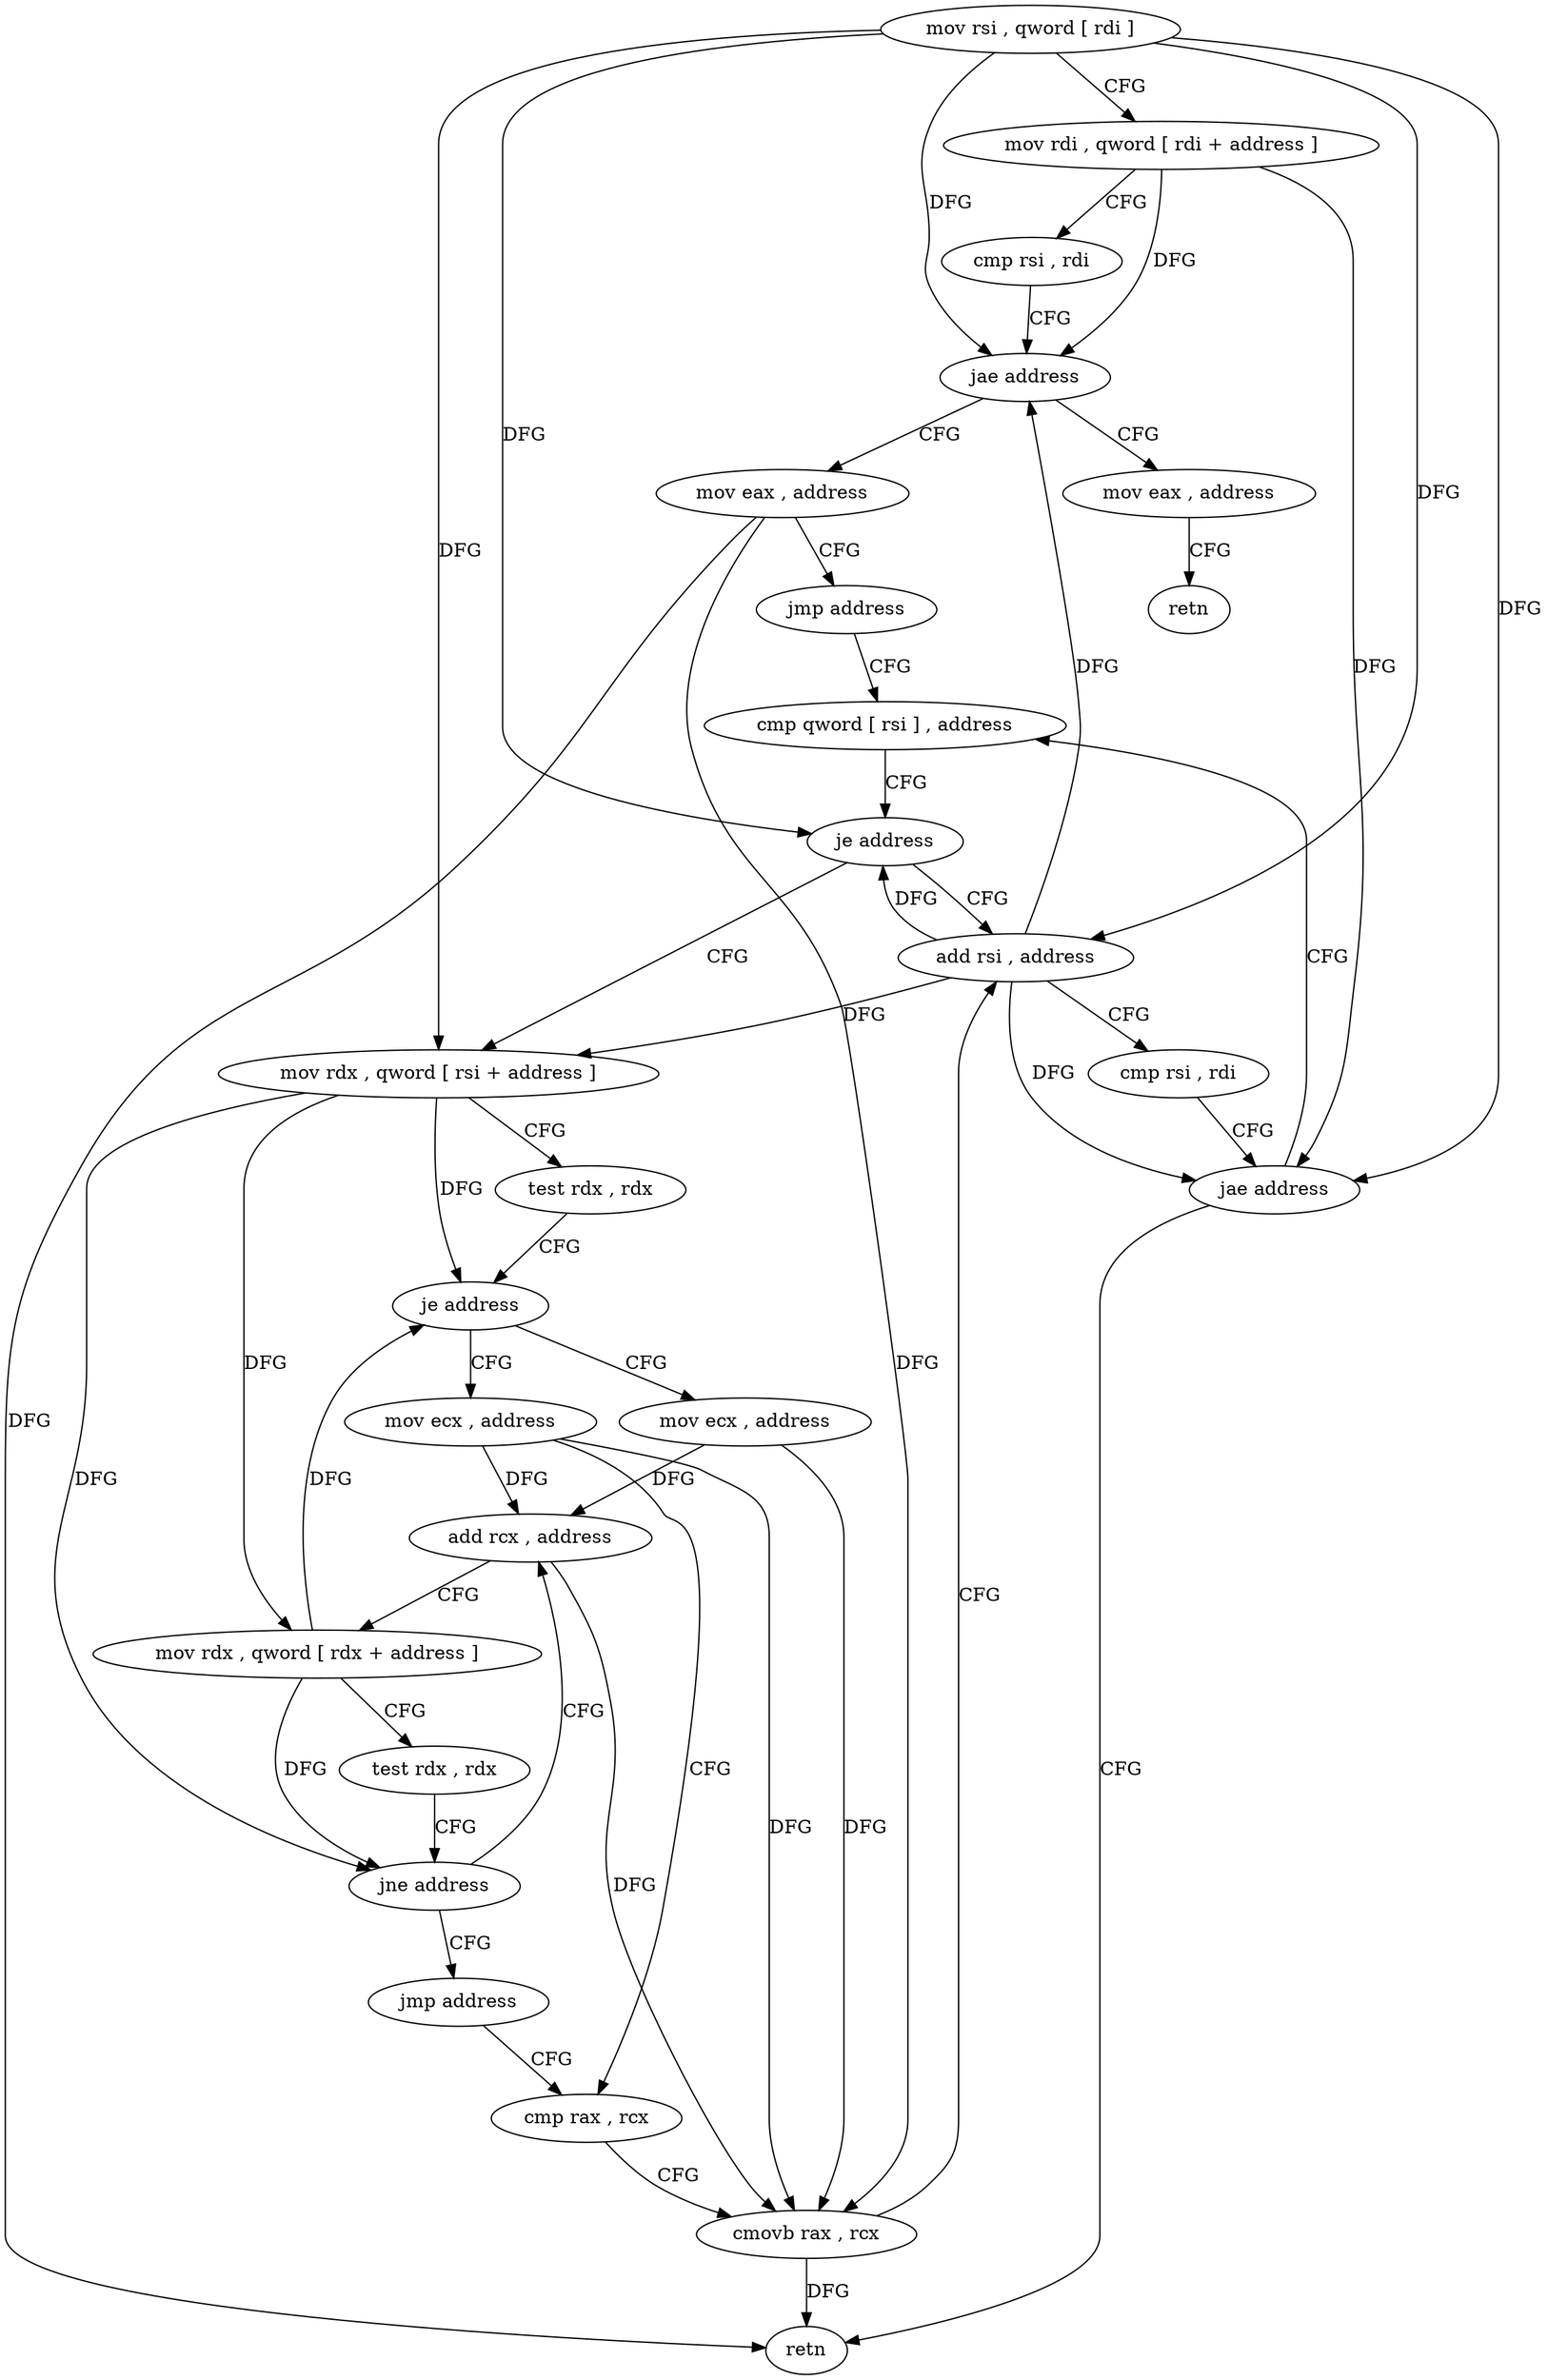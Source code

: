 digraph "func" {
"4276456" [label = "mov rsi , qword [ rdi ]" ]
"4276459" [label = "mov rdi , qword [ rdi + address ]" ]
"4276463" [label = "cmp rsi , rdi" ]
"4276466" [label = "jae address" ]
"4276533" [label = "mov eax , address" ]
"4276468" [label = "mov eax , address" ]
"4276538" [label = "retn" ]
"4276473" [label = "jmp address" ]
"4276496" [label = "cmp qword [ rsi ] , address" ]
"4276500" [label = "je address" ]
"4276487" [label = "add rsi , address" ]
"4276502" [label = "mov rdx , qword [ rsi + address ]" ]
"4276491" [label = "cmp rsi , rdi" ]
"4276494" [label = "jae address" ]
"4276531" [label = "retn" ]
"4276506" [label = "test rdx , rdx" ]
"4276509" [label = "je address" ]
"4276475" [label = "mov ecx , address" ]
"4276511" [label = "mov ecx , address" ]
"4276480" [label = "cmp rax , rcx" ]
"4276516" [label = "add rcx , address" ]
"4276520" [label = "mov rdx , qword [ rdx + address ]" ]
"4276524" [label = "test rdx , rdx" ]
"4276527" [label = "jne address" ]
"4276529" [label = "jmp address" ]
"4276483" [label = "cmovb rax , rcx" ]
"4276456" -> "4276459" [ label = "CFG" ]
"4276456" -> "4276466" [ label = "DFG" ]
"4276456" -> "4276500" [ label = "DFG" ]
"4276456" -> "4276487" [ label = "DFG" ]
"4276456" -> "4276494" [ label = "DFG" ]
"4276456" -> "4276502" [ label = "DFG" ]
"4276459" -> "4276463" [ label = "CFG" ]
"4276459" -> "4276466" [ label = "DFG" ]
"4276459" -> "4276494" [ label = "DFG" ]
"4276463" -> "4276466" [ label = "CFG" ]
"4276466" -> "4276533" [ label = "CFG" ]
"4276466" -> "4276468" [ label = "CFG" ]
"4276533" -> "4276538" [ label = "CFG" ]
"4276468" -> "4276473" [ label = "CFG" ]
"4276468" -> "4276531" [ label = "DFG" ]
"4276468" -> "4276483" [ label = "DFG" ]
"4276473" -> "4276496" [ label = "CFG" ]
"4276496" -> "4276500" [ label = "CFG" ]
"4276500" -> "4276487" [ label = "CFG" ]
"4276500" -> "4276502" [ label = "CFG" ]
"4276487" -> "4276491" [ label = "CFG" ]
"4276487" -> "4276500" [ label = "DFG" ]
"4276487" -> "4276466" [ label = "DFG" ]
"4276487" -> "4276494" [ label = "DFG" ]
"4276487" -> "4276502" [ label = "DFG" ]
"4276502" -> "4276506" [ label = "CFG" ]
"4276502" -> "4276509" [ label = "DFG" ]
"4276502" -> "4276520" [ label = "DFG" ]
"4276502" -> "4276527" [ label = "DFG" ]
"4276491" -> "4276494" [ label = "CFG" ]
"4276494" -> "4276531" [ label = "CFG" ]
"4276494" -> "4276496" [ label = "CFG" ]
"4276506" -> "4276509" [ label = "CFG" ]
"4276509" -> "4276475" [ label = "CFG" ]
"4276509" -> "4276511" [ label = "CFG" ]
"4276475" -> "4276480" [ label = "CFG" ]
"4276475" -> "4276483" [ label = "DFG" ]
"4276475" -> "4276516" [ label = "DFG" ]
"4276511" -> "4276516" [ label = "DFG" ]
"4276511" -> "4276483" [ label = "DFG" ]
"4276480" -> "4276483" [ label = "CFG" ]
"4276516" -> "4276520" [ label = "CFG" ]
"4276516" -> "4276483" [ label = "DFG" ]
"4276520" -> "4276524" [ label = "CFG" ]
"4276520" -> "4276509" [ label = "DFG" ]
"4276520" -> "4276527" [ label = "DFG" ]
"4276524" -> "4276527" [ label = "CFG" ]
"4276527" -> "4276516" [ label = "CFG" ]
"4276527" -> "4276529" [ label = "CFG" ]
"4276529" -> "4276480" [ label = "CFG" ]
"4276483" -> "4276487" [ label = "CFG" ]
"4276483" -> "4276531" [ label = "DFG" ]
}
